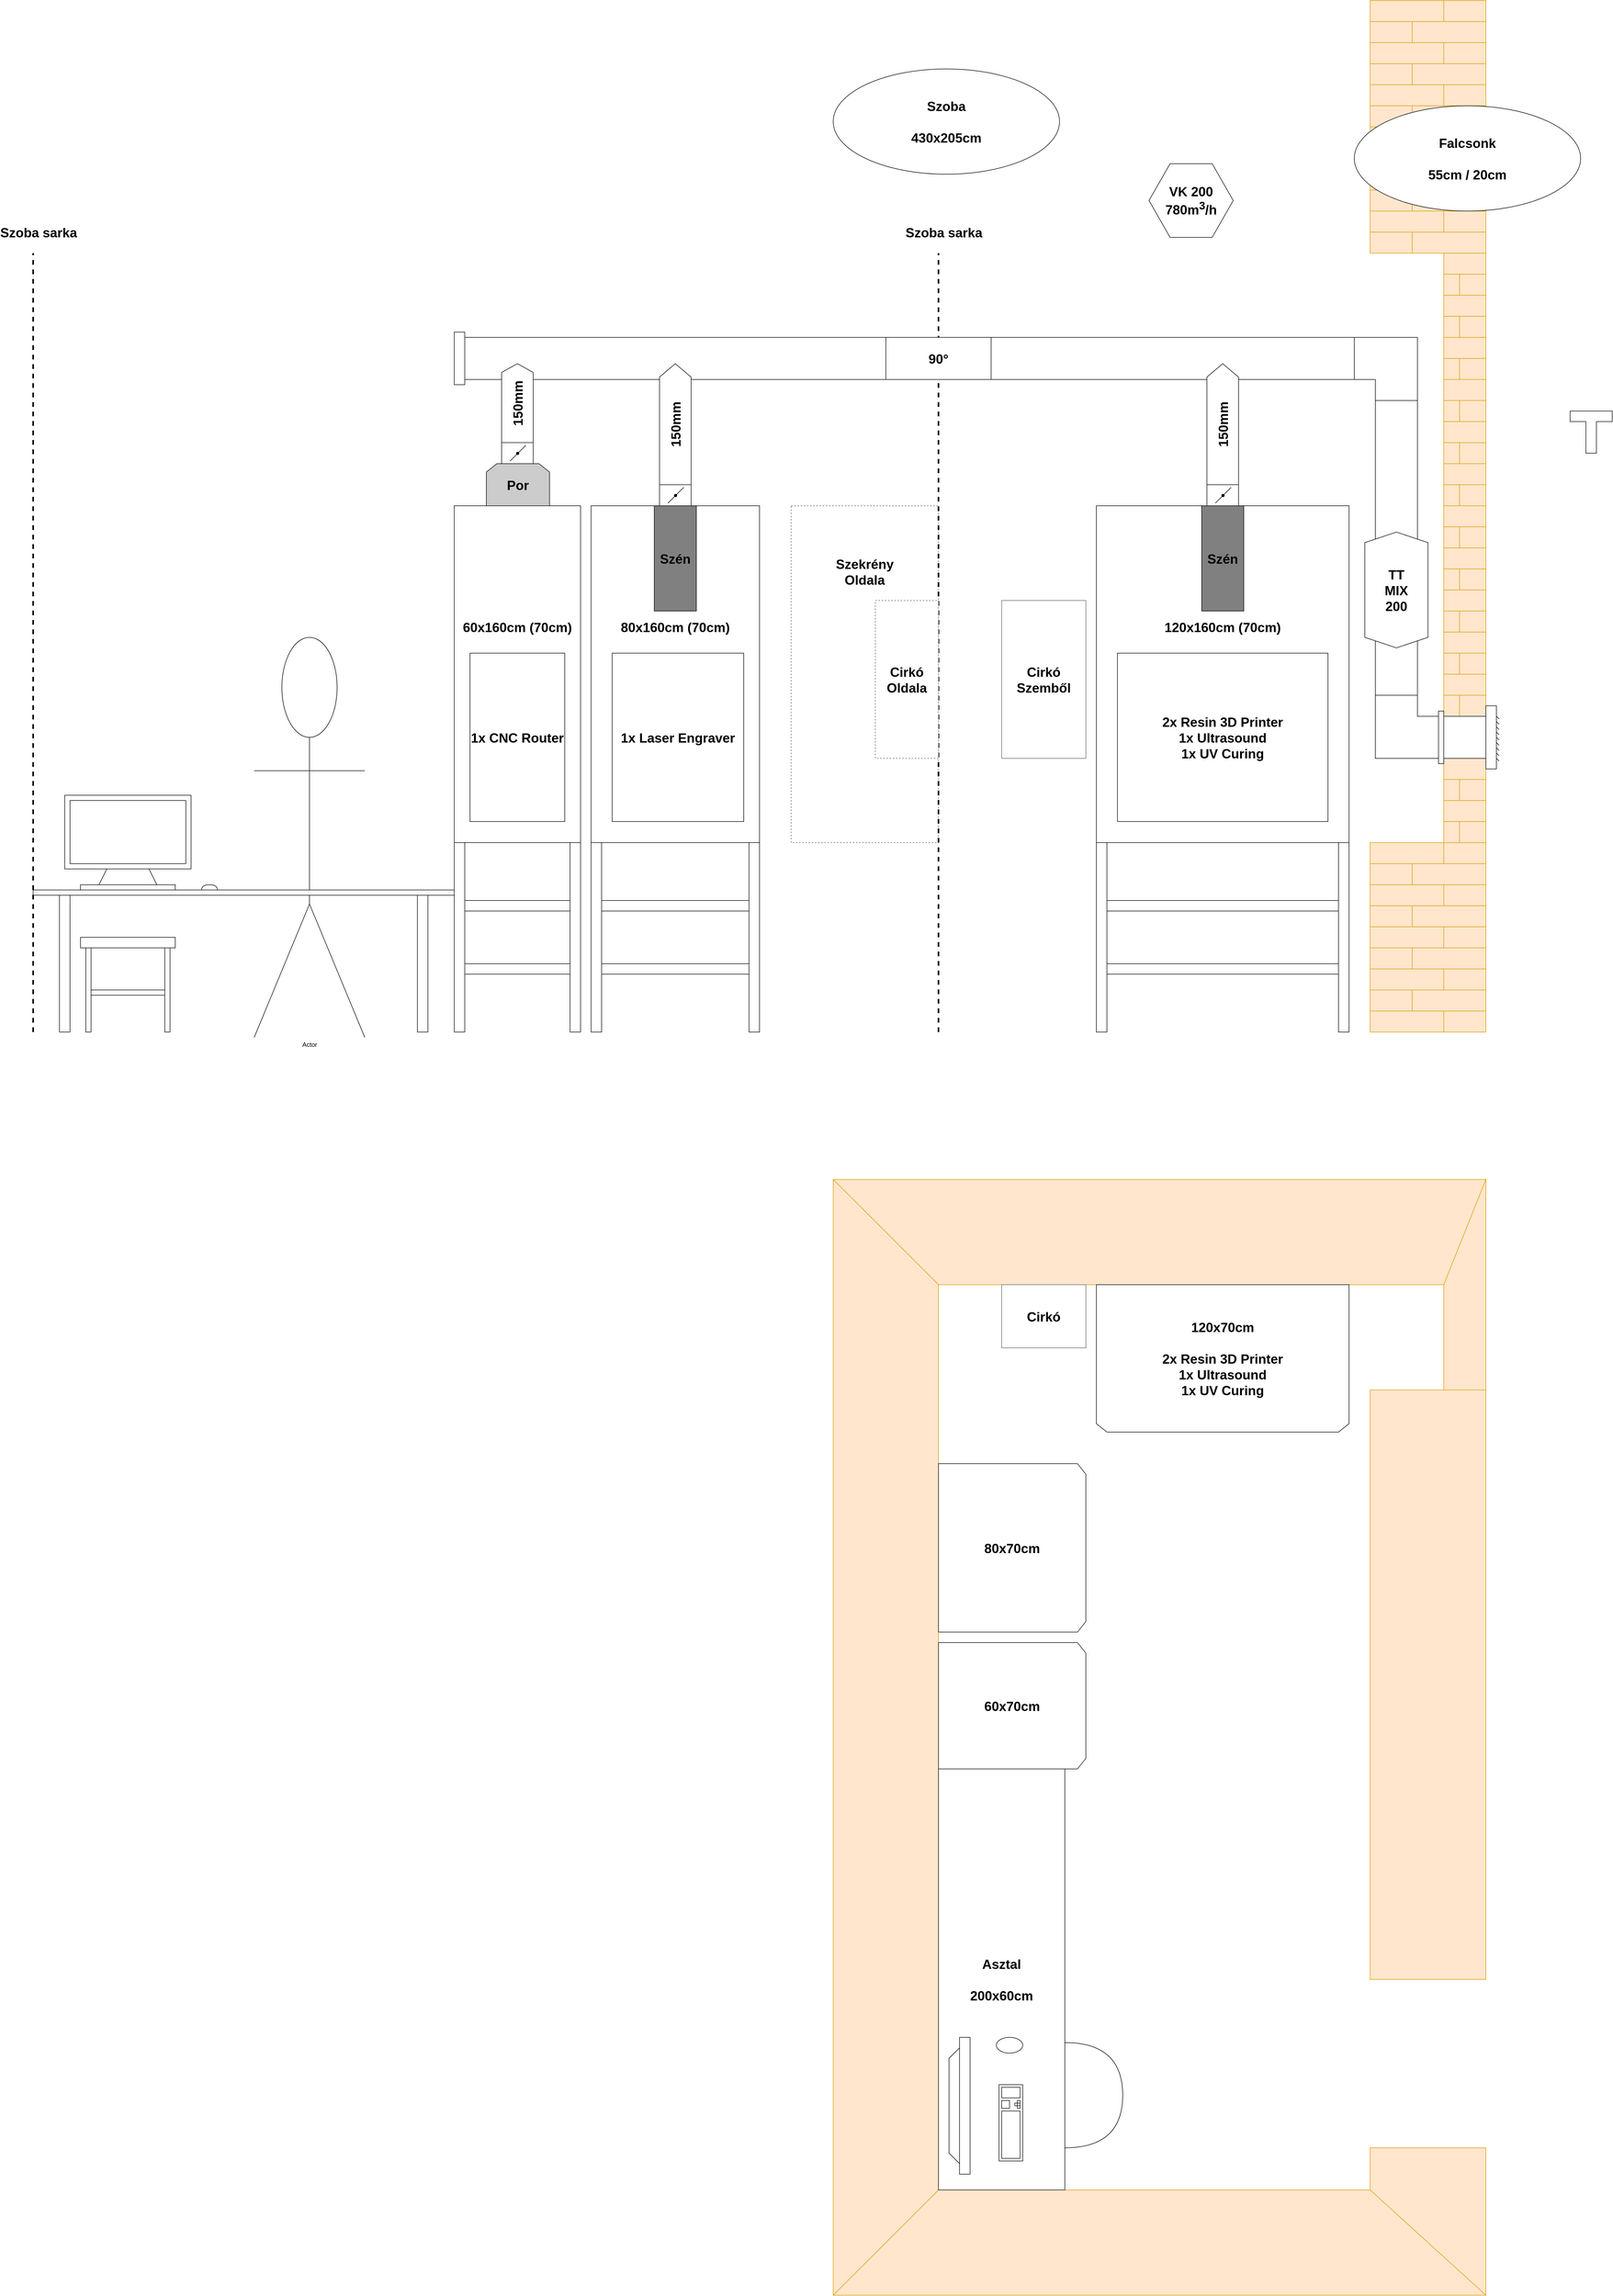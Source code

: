 <mxfile version="13.7.3" type="device"><diagram id="xUyaVc5vQX9Yc8wthbd4" name="Pipe"><mxGraphModel dx="3564" dy="2352" grid="1" gridSize="10" guides="0" tooltips="1" connect="1" arrows="1" fold="1" page="0" pageScale="1" pageWidth="850" pageHeight="1100" math="0" shadow="0"><root><mxCell id="0"/><mxCell id="1" parent="0"/><mxCell id="9B3IpNdVUlrj3olIYKWy-52" value="" style="rounded=0;whiteSpace=wrap;html=1;fontSize=25;" vertex="1" parent="1"><mxGeometry x="930" y="80" width="80" height="560" as="geometry"/></mxCell><mxCell id="QRuRY8C3TRg7CwiwOLr2-208" value="" style="rounded=0;whiteSpace=wrap;html=1;strokeColor=#d79b00;fillColor=#ffe6cc;fontSize=25;align=center;direction=south;" parent="1" vertex="1"><mxGeometry x="920" y="3400" width="220" height="280" as="geometry"/></mxCell><mxCell id="QRuRY8C3TRg7CwiwOLr2-218" value="" style="shape=manualInput;whiteSpace=wrap;html=1;strokeColor=#d79b00;fillColor=#ffe6cc;fontSize=25;align=center;direction=south;size=220;" parent="1" vertex="1"><mxGeometry x="-100" y="3480" width="1240" height="200" as="geometry"/></mxCell><mxCell id="QRuRY8C3TRg7CwiwOLr2-216" value="" style="shape=manualInput;whiteSpace=wrap;html=1;strokeColor=#d79b00;fillColor=#ffe6cc;fontSize=25;align=center;direction=west;size=200;" parent="1" vertex="1"><mxGeometry x="-100" y="1560" width="200" height="2120" as="geometry"/></mxCell><mxCell id="QRuRY8C3TRg7CwiwOLr2-215" value="" style="shape=manualInput;whiteSpace=wrap;html=1;strokeColor=#d79b00;fillColor=#ffe6cc;fontSize=25;align=center;direction=north;size=200;" parent="1" vertex="1"><mxGeometry x="-100" y="1560" width="1240" height="200" as="geometry"/></mxCell><mxCell id="QRuRY8C3TRg7CwiwOLr2-213" value="&#10;&#10;&lt;span style=&quot;color: rgb(0, 0, 0); font-family: helvetica; font-size: 25px; font-style: normal; font-weight: 700; letter-spacing: normal; text-align: center; text-indent: 0px; text-transform: none; word-spacing: 0px; background-color: rgb(255, 255, 255); display: inline; float: none;&quot;&gt;80x70cm&lt;/span&gt;&#10;&#10;" style="shape=loopLimit;whiteSpace=wrap;html=1;strokeColor=#000000;fillColor=#FFFFFF;fontSize=25;align=center;direction=south;" parent="1" vertex="1"><mxGeometry x="100" y="2100" width="280" height="320" as="geometry"/></mxCell><mxCell id="QRuRY8C3TRg7CwiwOLr2-214" value="&#10;&#10;&lt;b style=&quot;color: rgb(0, 0, 0); font-family: helvetica; font-size: 25px; font-style: normal; letter-spacing: normal; text-align: center; text-indent: 0px; text-transform: none; word-spacing: 0px; background-color: rgb(255, 255, 255);&quot;&gt;60x70cm&lt;/b&gt;&#10;&#10;" style="shape=loopLimit;whiteSpace=wrap;html=1;strokeColor=#000000;fillColor=#FFFFFF;fontSize=25;align=center;direction=south;" parent="1" vertex="1"><mxGeometry x="100" y="2440" width="280" height="240" as="geometry"/></mxCell><mxCell id="QRuRY8C3TRg7CwiwOLr2-212" value="&lt;span style=&quot;font-weight: 700&quot;&gt;120x70cm&lt;/span&gt;&lt;br style=&quot;font-weight: 700&quot;&gt;&lt;br style=&quot;font-weight: 700&quot;&gt;&lt;span style=&quot;font-weight: 700&quot;&gt;2x Resin 3D Printer&lt;/span&gt;&lt;br style=&quot;font-weight: 700&quot;&gt;&lt;span style=&quot;font-weight: 700&quot;&gt;1x Ultrasound&lt;/span&gt;&lt;br style=&quot;font-weight: 700&quot;&gt;&lt;span style=&quot;font-weight: 700&quot;&gt;1x UV Curing&lt;/span&gt;" style="shape=loopLimit;whiteSpace=wrap;html=1;strokeColor=#000000;fillColor=#FFFFFF;fontSize=25;align=center;direction=west;" parent="1" vertex="1"><mxGeometry x="400" y="1760" width="480" height="280" as="geometry"/></mxCell><mxCell id="QRuRY8C3TRg7CwiwOLr2-156" value="Szekrény&lt;br&gt;Oldala&lt;br&gt;&lt;br&gt;&lt;br&gt;&lt;br&gt;&lt;br&gt;&lt;br&gt;&lt;br&gt;&lt;br&gt;&lt;br&gt;&lt;br&gt;&lt;br&gt;&lt;br&gt;&lt;br&gt;&lt;br&gt;" style="rounded=0;whiteSpace=wrap;html=1;dashed=1;strokeColor=#666666;fillColor=#FFFFFF;fontSize=25;align=center;fontStyle=1" parent="1" vertex="1"><mxGeometry x="-180" y="280" width="280" height="640" as="geometry"/></mxCell><mxCell id="QRuRY8C3TRg7CwiwOLr2-1" value="" style="rounded=0;whiteSpace=wrap;html=1;fontSize=25;" parent="1" vertex="1"><mxGeometry x="200" y="-40" width="690" height="80" as="geometry"/></mxCell><mxCell id="QRuRY8C3TRg7CwiwOLr2-5" value="&lt;font style=&quot;font-size: 25px&quot;&gt;120x160cm (70cm)&lt;br&gt;&lt;br&gt;&lt;br&gt;&lt;br&gt;&lt;br&gt;&lt;br&gt;&lt;br&gt;&lt;/font&gt;" style="rounded=0;whiteSpace=wrap;html=1;fontStyle=1" parent="1" vertex="1"><mxGeometry x="400" y="280" width="480" height="640" as="geometry"/></mxCell><mxCell id="QRuRY8C3TRg7CwiwOLr2-8" value="" style="rounded=0;whiteSpace=wrap;html=1;" parent="1" vertex="1"><mxGeometry x="400" y="920" width="20" height="360" as="geometry"/></mxCell><mxCell id="QRuRY8C3TRg7CwiwOLr2-9" value="" style="rounded=0;whiteSpace=wrap;html=1;" parent="1" vertex="1"><mxGeometry x="860" y="920" width="20" height="360" as="geometry"/></mxCell><mxCell id="QRuRY8C3TRg7CwiwOLr2-10" value="" style="rounded=0;whiteSpace=wrap;html=1;" parent="1" vertex="1"><mxGeometry x="420" y="1030" width="440" height="20" as="geometry"/></mxCell><mxCell id="QRuRY8C3TRg7CwiwOLr2-11" value="" style="rounded=0;whiteSpace=wrap;html=1;" parent="1" vertex="1"><mxGeometry x="420" y="1150" width="440" height="20" as="geometry"/></mxCell><mxCell id="QRuRY8C3TRg7CwiwOLr2-14" value="" style="rounded=0;whiteSpace=wrap;html=1;fillColor=#ffe6cc;strokeColor=#d79b00;" parent="1" vertex="1"><mxGeometry x="920" y="-600" width="140" height="40" as="geometry"/></mxCell><mxCell id="QRuRY8C3TRg7CwiwOLr2-15" value="" style="rounded=0;whiteSpace=wrap;html=1;fillColor=#ffe6cc;strokeColor=#d79b00;" parent="1" vertex="1"><mxGeometry x="1060" y="-600" width="80" height="40" as="geometry"/></mxCell><mxCell id="QRuRY8C3TRg7CwiwOLr2-17" value="" style="rounded=0;whiteSpace=wrap;html=1;fillColor=#ffe6cc;strokeColor=#d79b00;" parent="1" vertex="1"><mxGeometry x="1000" y="-640" width="140" height="40" as="geometry"/></mxCell><mxCell id="QRuRY8C3TRg7CwiwOLr2-18" value="" style="rounded=0;whiteSpace=wrap;html=1;fillColor=#ffe6cc;strokeColor=#d79b00;" parent="1" vertex="1"><mxGeometry x="1060" y="-680" width="80" height="40" as="geometry"/></mxCell><mxCell id="QRuRY8C3TRg7CwiwOLr2-19" value="" style="rounded=0;whiteSpace=wrap;html=1;fillColor=#ffe6cc;strokeColor=#d79b00;" parent="1" vertex="1"><mxGeometry x="920" y="-640" width="80" height="40" as="geometry"/></mxCell><mxCell id="QRuRY8C3TRg7CwiwOLr2-20" value="" style="rounded=0;whiteSpace=wrap;html=1;fillColor=#ffe6cc;strokeColor=#d79b00;" parent="1" vertex="1"><mxGeometry x="920" y="-680" width="140" height="40" as="geometry"/></mxCell><mxCell id="QRuRY8C3TRg7CwiwOLr2-21" value="" style="rounded=0;whiteSpace=wrap;html=1;fillColor=#ffe6cc;strokeColor=#d79b00;" parent="1" vertex="1"><mxGeometry x="920" y="-520" width="140" height="40" as="geometry"/></mxCell><mxCell id="QRuRY8C3TRg7CwiwOLr2-22" value="" style="rounded=0;whiteSpace=wrap;html=1;fillColor=#ffe6cc;strokeColor=#d79b00;" parent="1" vertex="1"><mxGeometry x="1060" y="-520" width="80" height="40" as="geometry"/></mxCell><mxCell id="QRuRY8C3TRg7CwiwOLr2-23" value="" style="rounded=0;whiteSpace=wrap;html=1;fillColor=#ffe6cc;strokeColor=#d79b00;" parent="1" vertex="1"><mxGeometry x="1000" y="-560" width="140" height="40" as="geometry"/></mxCell><mxCell id="QRuRY8C3TRg7CwiwOLr2-24" value="" style="rounded=0;whiteSpace=wrap;html=1;fillColor=#ffe6cc;strokeColor=#d79b00;" parent="1" vertex="1"><mxGeometry x="920" y="-560" width="80" height="40" as="geometry"/></mxCell><mxCell id="QRuRY8C3TRg7CwiwOLr2-25" value="" style="rounded=0;whiteSpace=wrap;html=1;fillColor=#ffe6cc;strokeColor=#d79b00;" parent="1" vertex="1"><mxGeometry x="920" y="-440" width="140" height="40" as="geometry"/></mxCell><mxCell id="QRuRY8C3TRg7CwiwOLr2-26" value="" style="rounded=0;whiteSpace=wrap;html=1;fillColor=#ffe6cc;strokeColor=#d79b00;" parent="1" vertex="1"><mxGeometry x="1060" y="-440" width="80" height="40" as="geometry"/></mxCell><mxCell id="QRuRY8C3TRg7CwiwOLr2-27" value="" style="rounded=0;whiteSpace=wrap;html=1;fillColor=#ffe6cc;strokeColor=#d79b00;" parent="1" vertex="1"><mxGeometry x="1000" y="-480" width="140" height="40" as="geometry"/></mxCell><mxCell id="QRuRY8C3TRg7CwiwOLr2-28" value="" style="rounded=0;whiteSpace=wrap;html=1;fillColor=#ffe6cc;strokeColor=#d79b00;" parent="1" vertex="1"><mxGeometry x="920" y="-480" width="80" height="40" as="geometry"/></mxCell><mxCell id="QRuRY8C3TRg7CwiwOLr2-29" value="" style="rounded=0;whiteSpace=wrap;html=1;fillColor=#ffe6cc;strokeColor=#d79b00;" parent="1" vertex="1"><mxGeometry x="920" y="-360" width="140" height="40" as="geometry"/></mxCell><mxCell id="QRuRY8C3TRg7CwiwOLr2-30" value="" style="rounded=0;whiteSpace=wrap;html=1;fillColor=#ffe6cc;strokeColor=#d79b00;" parent="1" vertex="1"><mxGeometry x="1060" y="-360" width="80" height="40" as="geometry"/></mxCell><mxCell id="QRuRY8C3TRg7CwiwOLr2-31" value="" style="rounded=0;whiteSpace=wrap;html=1;fillColor=#ffe6cc;strokeColor=#d79b00;" parent="1" vertex="1"><mxGeometry x="1000" y="-400" width="140" height="40" as="geometry"/></mxCell><mxCell id="QRuRY8C3TRg7CwiwOLr2-32" value="" style="rounded=0;whiteSpace=wrap;html=1;fillColor=#ffe6cc;strokeColor=#d79b00;" parent="1" vertex="1"><mxGeometry x="920" y="-400" width="80" height="40" as="geometry"/></mxCell><mxCell id="QRuRY8C3TRg7CwiwOLr2-33" value="" style="rounded=0;whiteSpace=wrap;html=1;fillColor=#ffe6cc;strokeColor=#d79b00;" parent="1" vertex="1"><mxGeometry x="920" y="-280" width="140" height="40" as="geometry"/></mxCell><mxCell id="QRuRY8C3TRg7CwiwOLr2-34" value="" style="rounded=0;whiteSpace=wrap;html=1;fillColor=#ffe6cc;strokeColor=#d79b00;" parent="1" vertex="1"><mxGeometry x="1060" y="-280" width="80" height="40" as="geometry"/></mxCell><mxCell id="QRuRY8C3TRg7CwiwOLr2-35" value="" style="rounded=0;whiteSpace=wrap;html=1;fillColor=#ffe6cc;strokeColor=#d79b00;" parent="1" vertex="1"><mxGeometry x="1000" y="-320" width="140" height="40" as="geometry"/></mxCell><mxCell id="QRuRY8C3TRg7CwiwOLr2-36" value="" style="rounded=0;whiteSpace=wrap;html=1;fillColor=#ffe6cc;strokeColor=#d79b00;" parent="1" vertex="1"><mxGeometry x="920" y="-320" width="80" height="40" as="geometry"/></mxCell><mxCell id="QRuRY8C3TRg7CwiwOLr2-39" value="" style="rounded=0;whiteSpace=wrap;html=1;fillColor=#ffe6cc;strokeColor=#d79b00;" parent="1" vertex="1"><mxGeometry x="1000" y="-240" width="140" height="40" as="geometry"/></mxCell><mxCell id="QRuRY8C3TRg7CwiwOLr2-40" value="" style="rounded=0;whiteSpace=wrap;html=1;fillColor=#ffe6cc;strokeColor=#d79b00;" parent="1" vertex="1"><mxGeometry x="920" y="-240" width="80" height="40" as="geometry"/></mxCell><mxCell id="QRuRY8C3TRg7CwiwOLr2-49" value="" style="rounded=0;whiteSpace=wrap;html=1;fillColor=#ffe6cc;strokeColor=#d79b00;" parent="1" vertex="1"><mxGeometry x="920" y="920" width="140" height="40" as="geometry"/></mxCell><mxCell id="QRuRY8C3TRg7CwiwOLr2-50" value="" style="rounded=0;whiteSpace=wrap;html=1;fillColor=#ffe6cc;strokeColor=#d79b00;" parent="1" vertex="1"><mxGeometry x="1060" y="920" width="80" height="40" as="geometry"/></mxCell><mxCell id="QRuRY8C3TRg7CwiwOLr2-53" value="" style="rounded=0;whiteSpace=wrap;html=1;fillColor=#ffe6cc;strokeColor=#d79b00;" parent="1" vertex="1"><mxGeometry x="920" y="1000" width="140" height="40" as="geometry"/></mxCell><mxCell id="QRuRY8C3TRg7CwiwOLr2-54" value="" style="rounded=0;whiteSpace=wrap;html=1;fillColor=#ffe6cc;strokeColor=#d79b00;" parent="1" vertex="1"><mxGeometry x="1060" y="1000" width="80" height="40" as="geometry"/></mxCell><mxCell id="QRuRY8C3TRg7CwiwOLr2-55" value="" style="rounded=0;whiteSpace=wrap;html=1;fillColor=#ffe6cc;strokeColor=#d79b00;" parent="1" vertex="1"><mxGeometry x="1000" y="960" width="140" height="40" as="geometry"/></mxCell><mxCell id="QRuRY8C3TRg7CwiwOLr2-56" value="" style="rounded=0;whiteSpace=wrap;html=1;fillColor=#ffe6cc;strokeColor=#d79b00;" parent="1" vertex="1"><mxGeometry x="920" y="960" width="80" height="40" as="geometry"/></mxCell><mxCell id="QRuRY8C3TRg7CwiwOLr2-57" value="" style="rounded=0;whiteSpace=wrap;html=1;fillColor=#ffe6cc;strokeColor=#d79b00;" parent="1" vertex="1"><mxGeometry x="920" y="1080" width="140" height="40" as="geometry"/></mxCell><mxCell id="QRuRY8C3TRg7CwiwOLr2-58" value="" style="rounded=0;whiteSpace=wrap;html=1;fillColor=#ffe6cc;strokeColor=#d79b00;" parent="1" vertex="1"><mxGeometry x="1060" y="1080" width="80" height="40" as="geometry"/></mxCell><mxCell id="QRuRY8C3TRg7CwiwOLr2-59" value="" style="rounded=0;whiteSpace=wrap;html=1;fillColor=#ffe6cc;strokeColor=#d79b00;" parent="1" vertex="1"><mxGeometry x="1000" y="1040" width="140" height="40" as="geometry"/></mxCell><mxCell id="QRuRY8C3TRg7CwiwOLr2-60" value="" style="rounded=0;whiteSpace=wrap;html=1;fillColor=#ffe6cc;strokeColor=#d79b00;" parent="1" vertex="1"><mxGeometry x="920" y="1040" width="80" height="40" as="geometry"/></mxCell><mxCell id="QRuRY8C3TRg7CwiwOLr2-61" value="" style="rounded=0;whiteSpace=wrap;html=1;fillColor=#ffe6cc;strokeColor=#d79b00;" parent="1" vertex="1"><mxGeometry x="920" y="1160" width="140" height="40" as="geometry"/></mxCell><mxCell id="QRuRY8C3TRg7CwiwOLr2-62" value="" style="rounded=0;whiteSpace=wrap;html=1;fillColor=#ffe6cc;strokeColor=#d79b00;" parent="1" vertex="1"><mxGeometry x="1060" y="1160" width="80" height="40" as="geometry"/></mxCell><mxCell id="QRuRY8C3TRg7CwiwOLr2-63" value="" style="rounded=0;whiteSpace=wrap;html=1;fillColor=#ffe6cc;strokeColor=#d79b00;" parent="1" vertex="1"><mxGeometry x="1000" y="1120" width="140" height="40" as="geometry"/></mxCell><mxCell id="QRuRY8C3TRg7CwiwOLr2-64" value="" style="rounded=0;whiteSpace=wrap;html=1;fillColor=#ffe6cc;strokeColor=#d79b00;" parent="1" vertex="1"><mxGeometry x="920" y="1120" width="80" height="40" as="geometry"/></mxCell><mxCell id="QRuRY8C3TRg7CwiwOLr2-65" value="" style="rounded=0;whiteSpace=wrap;html=1;fillColor=#ffe6cc;strokeColor=#d79b00;" parent="1" vertex="1"><mxGeometry x="920" y="1240" width="140" height="40" as="geometry"/></mxCell><mxCell id="QRuRY8C3TRg7CwiwOLr2-66" value="" style="rounded=0;whiteSpace=wrap;html=1;fillColor=#ffe6cc;strokeColor=#d79b00;" parent="1" vertex="1"><mxGeometry x="1060" y="1240" width="80" height="40" as="geometry"/></mxCell><mxCell id="QRuRY8C3TRg7CwiwOLr2-67" value="" style="rounded=0;whiteSpace=wrap;html=1;fillColor=#ffe6cc;strokeColor=#d79b00;" parent="1" vertex="1"><mxGeometry x="1000" y="1200" width="140" height="40" as="geometry"/></mxCell><mxCell id="QRuRY8C3TRg7CwiwOLr2-68" value="" style="rounded=0;whiteSpace=wrap;html=1;fillColor=#ffe6cc;strokeColor=#d79b00;" parent="1" vertex="1"><mxGeometry x="920" y="1200" width="80" height="40" as="geometry"/></mxCell><mxCell id="QRuRY8C3TRg7CwiwOLr2-76" value="2x Resin 3D Printer&lt;br&gt;1x Ultrasound&lt;br&gt;1x UV Curing" style="rounded=0;whiteSpace=wrap;html=1;fontSize=25;fontStyle=1" parent="1" vertex="1"><mxGeometry x="440" y="560" width="400" height="320" as="geometry"/></mxCell><mxCell id="QRuRY8C3TRg7CwiwOLr2-104" value="Falcsonk&lt;br&gt;&lt;br&gt;55cm / 20cm" style="ellipse;whiteSpace=wrap;html=1;fontSize=25;fontStyle=1" parent="1" vertex="1"><mxGeometry x="890" y="-480" width="430" height="200" as="geometry"/></mxCell><mxCell id="QRuRY8C3TRg7CwiwOLr2-130" value="" style="rounded=0;whiteSpace=wrap;html=1;fillColor=#ffe6cc;strokeColor=#d79b00;" parent="1" vertex="1"><mxGeometry x="1090" y="-80" width="50" height="40" as="geometry"/></mxCell><mxCell id="QRuRY8C3TRg7CwiwOLr2-131" value="" style="rounded=0;whiteSpace=wrap;html=1;fillColor=#ffe6cc;strokeColor=#d79b00;" parent="1" vertex="1"><mxGeometry x="1060" y="-120" width="80" height="40" as="geometry"/></mxCell><mxCell id="QRuRY8C3TRg7CwiwOLr2-132" value="" style="rounded=0;whiteSpace=wrap;html=1;fillColor=#ffe6cc;strokeColor=#d79b00;" parent="1" vertex="1"><mxGeometry x="1060" y="-160" width="30" height="40" as="geometry"/></mxCell><mxCell id="QRuRY8C3TRg7CwiwOLr2-133" value="" style="rounded=0;whiteSpace=wrap;html=1;fillColor=#ffe6cc;strokeColor=#d79b00;" parent="1" vertex="1"><mxGeometry x="1060" y="-200" width="80" height="40" as="geometry"/></mxCell><mxCell id="QRuRY8C3TRg7CwiwOLr2-134" value="" style="rounded=0;whiteSpace=wrap;html=1;fillColor=#ffe6cc;strokeColor=#d79b00;" parent="1" vertex="1"><mxGeometry x="1060" y="-80" width="30" height="40" as="geometry"/></mxCell><mxCell id="QRuRY8C3TRg7CwiwOLr2-135" value="" style="rounded=0;whiteSpace=wrap;html=1;fillColor=#ffe6cc;strokeColor=#d79b00;" parent="1" vertex="1"><mxGeometry x="1090" y="-160" width="50" height="40" as="geometry"/></mxCell><mxCell id="QRuRY8C3TRg7CwiwOLr2-136" value="&lt;font style=&quot;font-size: 25px&quot;&gt;80x160cm (70cm)&lt;br&gt;&lt;br&gt;&lt;br&gt;&lt;br&gt;&lt;br&gt;&lt;br&gt;&lt;br&gt;&lt;/font&gt;" style="rounded=0;whiteSpace=wrap;html=1;fontStyle=1" parent="1" vertex="1"><mxGeometry x="-560" y="280" width="320" height="640" as="geometry"/></mxCell><mxCell id="QRuRY8C3TRg7CwiwOLr2-137" value="" style="rounded=0;whiteSpace=wrap;html=1;" parent="1" vertex="1"><mxGeometry x="-560" y="920" width="20" height="360" as="geometry"/></mxCell><mxCell id="QRuRY8C3TRg7CwiwOLr2-138" value="" style="rounded=0;whiteSpace=wrap;html=1;" parent="1" vertex="1"><mxGeometry x="-260" y="920" width="20" height="360" as="geometry"/></mxCell><mxCell id="QRuRY8C3TRg7CwiwOLr2-139" value="" style="rounded=0;whiteSpace=wrap;html=1;" parent="1" vertex="1"><mxGeometry x="-540" y="1030" width="280" height="20" as="geometry"/></mxCell><mxCell id="QRuRY8C3TRg7CwiwOLr2-140" value="" style="rounded=0;whiteSpace=wrap;html=1;" parent="1" vertex="1"><mxGeometry x="-540" y="1150" width="280" height="20" as="geometry"/></mxCell><mxCell id="QRuRY8C3TRg7CwiwOLr2-141" value="1x Laser Engraver" style="rounded=0;whiteSpace=wrap;html=1;fontSize=25;fontStyle=1" parent="1" vertex="1"><mxGeometry x="-520" y="560" width="250" height="320" as="geometry"/></mxCell><mxCell id="QRuRY8C3TRg7CwiwOLr2-103" value="VK 200&lt;br&gt;780m&lt;sup&gt;3&lt;/sup&gt;/h" style="shape=hexagon;perimeter=hexagonPerimeter2;whiteSpace=wrap;html=1;fixedSize=1;fontSize=25;size=40;fontStyle=1" parent="1" vertex="1"><mxGeometry x="500" y="-370" width="160" height="140" as="geometry"/></mxCell><mxCell id="QRuRY8C3TRg7CwiwOLr2-145" value="Szoba sarka" style="endArrow=none;dashed=1;html=1;fontSize=25;strokeWidth=3;fontStyle=1" parent="1" edge="1"><mxGeometry x="1" y="-41" width="50" height="50" relative="1" as="geometry"><mxPoint x="100" y="1280" as="sourcePoint"/><mxPoint x="100" y="-200" as="targetPoint"/><mxPoint x="-31" y="-40" as="offset"/></mxGeometry></mxCell><mxCell id="QRuRY8C3TRg7CwiwOLr2-142" value="90°" style="rounded=0;whiteSpace=wrap;html=1;fontSize=25;fontStyle=1" parent="1" vertex="1"><mxGeometry y="-40" width="200" height="80" as="geometry"/></mxCell><mxCell id="QRuRY8C3TRg7CwiwOLr2-147" value="" style="rounded=0;whiteSpace=wrap;html=1;fontSize=25;" parent="1" vertex="1"><mxGeometry x="-800" y="-40" width="800" height="80" as="geometry"/></mxCell><mxCell id="QRuRY8C3TRg7CwiwOLr2-153" value="Cirkó&lt;br&gt;Szemből" style="rounded=0;whiteSpace=wrap;html=1;strokeColor=#666666;fillColor=#FFFFFF;fontSize=25;fontStyle=1" parent="1" vertex="1"><mxGeometry x="220" y="460" width="160" height="300" as="geometry"/></mxCell><mxCell id="QRuRY8C3TRg7CwiwOLr2-154" value="Cirkó&lt;br&gt;Oldala" style="rounded=0;whiteSpace=wrap;html=1;strokeColor=#666666;fillColor=#FFFFFF;fontSize=25;dashed=1;fontStyle=1" parent="1" vertex="1"><mxGeometry x="-20" y="460" width="120" height="300" as="geometry"/></mxCell><mxCell id="QRuRY8C3TRg7CwiwOLr2-12" value="Actor" style="shape=umlActor;verticalLabelPosition=bottom;verticalAlign=top;html=1;outlineConnect=0;" parent="1" vertex="1"><mxGeometry x="-1200" y="530" width="210" height="760" as="geometry"/></mxCell><mxCell id="QRuRY8C3TRg7CwiwOLr2-159" value="Szoba&lt;br&gt;&lt;br&gt;430x205cm" style="ellipse;whiteSpace=wrap;html=1;fontSize=25;fontStyle=1" parent="1" vertex="1"><mxGeometry x="-100" y="-550" width="430" height="200" as="geometry"/></mxCell><mxCell id="QRuRY8C3TRg7CwiwOLr2-166" value="Szoba sarka" style="endArrow=none;dashed=1;html=1;fontSize=25;strokeWidth=3;fontStyle=1" parent="1" edge="1"><mxGeometry x="1" y="-41" width="50" height="50" relative="1" as="geometry"><mxPoint x="-1620" y="1280" as="sourcePoint"/><mxPoint x="-1620" y="-200" as="targetPoint"/><mxPoint x="-31" y="-40" as="offset"/></mxGeometry></mxCell><mxCell id="QRuRY8C3TRg7CwiwOLr2-167" value="&lt;font style=&quot;font-size: 25px&quot;&gt;60x160cm (70cm)&lt;br&gt;&lt;br&gt;&lt;br&gt;&lt;br&gt;&lt;br&gt;&lt;br&gt;&lt;br&gt;&lt;/font&gt;" style="rounded=0;whiteSpace=wrap;html=1;fontStyle=1" parent="1" vertex="1"><mxGeometry x="-820" y="280" width="240" height="640" as="geometry"/></mxCell><mxCell id="QRuRY8C3TRg7CwiwOLr2-168" value="" style="rounded=0;whiteSpace=wrap;html=1;" parent="1" vertex="1"><mxGeometry x="-820" y="920" width="20" height="360" as="geometry"/></mxCell><mxCell id="QRuRY8C3TRg7CwiwOLr2-169" value="" style="rounded=0;whiteSpace=wrap;html=1;" parent="1" vertex="1"><mxGeometry x="-600" y="920" width="20" height="360" as="geometry"/></mxCell><mxCell id="QRuRY8C3TRg7CwiwOLr2-170" value="" style="rounded=0;whiteSpace=wrap;html=1;" parent="1" vertex="1"><mxGeometry x="-800" y="1030" width="200" height="20" as="geometry"/></mxCell><mxCell id="QRuRY8C3TRg7CwiwOLr2-171" value="" style="rounded=0;whiteSpace=wrap;html=1;" parent="1" vertex="1"><mxGeometry x="-800" y="1150" width="200" height="20" as="geometry"/></mxCell><mxCell id="QRuRY8C3TRg7CwiwOLr2-172" value="1x CNC Router" style="rounded=0;whiteSpace=wrap;html=1;fontSize=25;fontStyle=1" parent="1" vertex="1"><mxGeometry x="-790" y="560" width="180" height="320" as="geometry"/></mxCell><mxCell id="QRuRY8C3TRg7CwiwOLr2-173" value="Por" style="shape=loopLimit;whiteSpace=wrap;html=1;fontSize=25;fontStyle=1;fillColor=#CCCCCC;" parent="1" vertex="1"><mxGeometry x="-759" y="200" width="120" height="80" as="geometry"/></mxCell><mxCell id="QRuRY8C3TRg7CwiwOLr2-175" value="150mm" style="shape=offPageConnector;whiteSpace=wrap;html=1;direction=west;size=0.111;horizontal=0;fontSize=25;fontStyle=1" parent="1" vertex="1"><mxGeometry x="-730" y="10" width="60" height="150" as="geometry"/></mxCell><mxCell id="QRuRY8C3TRg7CwiwOLr2-176" value="" style="rounded=0;whiteSpace=wrap;html=1;fontSize=25;" parent="1" vertex="1"><mxGeometry x="-730" y="160" width="60" height="40" as="geometry"/></mxCell><mxCell id="QRuRY8C3TRg7CwiwOLr2-177" value="" style="endArrow=none;html=1;fontSize=25;" parent="1" edge="1"><mxGeometry width="50" height="50" relative="1" as="geometry"><mxPoint x="-714" y="195" as="sourcePoint"/><mxPoint x="-684" y="165" as="targetPoint"/></mxGeometry></mxCell><mxCell id="QRuRY8C3TRg7CwiwOLr2-178" value="" style="ellipse;whiteSpace=wrap;html=1;aspect=fixed;fontSize=25;fillColor=#000000;" parent="1" vertex="1"><mxGeometry x="-702" y="178" width="5" height="5" as="geometry"/></mxCell><mxCell id="QRuRY8C3TRg7CwiwOLr2-179" value="" style="rounded=0;whiteSpace=wrap;html=1;fontSize=25;fontStyle=1" parent="1" vertex="1"><mxGeometry x="-820" y="-50" width="20" height="100" as="geometry"/></mxCell><mxCell id="QRuRY8C3TRg7CwiwOLr2-180" value="" style="rounded=0;whiteSpace=wrap;html=1;fontSize=25;align=center;fillColor=#FFFFFF;" parent="1" vertex="1"><mxGeometry x="-1620" y="1010" width="800" height="10" as="geometry"/></mxCell><mxCell id="QRuRY8C3TRg7CwiwOLr2-182" value="" style="rounded=0;whiteSpace=wrap;html=1;strokeColor=#000000;fillColor=#FFFFFF;fontSize=25;align=center;" parent="1" vertex="1"><mxGeometry x="-1560" y="830" width="240" height="140" as="geometry"/></mxCell><mxCell id="QRuRY8C3TRg7CwiwOLr2-183" value="" style="shape=trapezoid;perimeter=trapezoidPerimeter;whiteSpace=wrap;html=1;fixedSize=1;strokeColor=#000000;fillColor=#FFFFFF;fontSize=25;align=center;" parent="1" vertex="1"><mxGeometry x="-1500" y="970" width="120" height="40" as="geometry"/></mxCell><mxCell id="QRuRY8C3TRg7CwiwOLr2-184" value="" style="shape=or;whiteSpace=wrap;html=1;strokeColor=#000000;fillColor=#FFFFFF;fontSize=25;align=center;direction=north;" parent="1" vertex="1"><mxGeometry x="-1300" y="1000" width="30" height="10" as="geometry"/></mxCell><mxCell id="QRuRY8C3TRg7CwiwOLr2-186" value="" style="rounded=0;whiteSpace=wrap;html=1;strokeColor=#000000;fillColor=#FFFFFF;fontSize=25;align=center;" parent="1" vertex="1"><mxGeometry x="-1530" y="1000" width="180" height="10" as="geometry"/></mxCell><mxCell id="QRuRY8C3TRg7CwiwOLr2-187" value="" style="rounded=0;whiteSpace=wrap;html=1;strokeColor=#000000;fillColor=#FFFFFF;fontSize=25;align=center;" parent="1" vertex="1"><mxGeometry x="-1530" y="1100" width="180" height="20" as="geometry"/></mxCell><mxCell id="QRuRY8C3TRg7CwiwOLr2-192" value="" style="rounded=0;whiteSpace=wrap;html=1;strokeColor=#000000;fillColor=#FFFFFF;fontSize=25;align=center;" parent="1" vertex="1"><mxGeometry x="-1520" y="1120" width="10" height="160" as="geometry"/></mxCell><mxCell id="QRuRY8C3TRg7CwiwOLr2-193" value="" style="rounded=0;whiteSpace=wrap;html=1;strokeColor=#000000;fillColor=#FFFFFF;fontSize=25;align=center;" parent="1" vertex="1"><mxGeometry x="-1370" y="1120" width="10" height="160" as="geometry"/></mxCell><mxCell id="QRuRY8C3TRg7CwiwOLr2-194" value="" style="rounded=0;whiteSpace=wrap;html=1;strokeColor=#000000;fillColor=#FFFFFF;fontSize=25;align=center;" parent="1" vertex="1"><mxGeometry x="-1510" y="1200" width="140" height="10" as="geometry"/></mxCell><mxCell id="QRuRY8C3TRg7CwiwOLr2-197" value="" style="rounded=0;whiteSpace=wrap;html=1;strokeColor=#000000;fillColor=#FFFFFF;fontSize=25;align=center;" parent="1" vertex="1"><mxGeometry x="-890" y="1020" width="20" height="260" as="geometry"/></mxCell><mxCell id="QRuRY8C3TRg7CwiwOLr2-198" value="" style="rounded=0;whiteSpace=wrap;html=1;strokeColor=#000000;fillColor=#FFFFFF;fontSize=25;align=center;" parent="1" vertex="1"><mxGeometry x="-1570" y="1020" width="20" height="260" as="geometry"/></mxCell><mxCell id="QRuRY8C3TRg7CwiwOLr2-199" value="" style="rounded=0;whiteSpace=wrap;html=1;strokeColor=#000000;fillColor=#FFFFFF;fontSize=25;align=center;" parent="1" vertex="1"><mxGeometry x="-1550" y="840" width="220" height="120" as="geometry"/></mxCell><mxCell id="QRuRY8C3TRg7CwiwOLr2-202" value="" style="rounded=0;whiteSpace=wrap;html=1;strokeColor=#d79b00;fillColor=#ffe6cc;fontSize=25;align=center;direction=south;" parent="1" vertex="1"><mxGeometry x="920" y="1960" width="220" height="1120" as="geometry"/></mxCell><mxCell id="QRuRY8C3TRg7CwiwOLr2-207" value="Cirkó&lt;br&gt;" style="rounded=0;whiteSpace=wrap;html=1;strokeColor=#666666;fillColor=#FFFFFF;fontSize=25;fontStyle=1" parent="1" vertex="1"><mxGeometry x="220" y="1760" width="160" height="120" as="geometry"/></mxCell><mxCell id="QRuRY8C3TRg7CwiwOLr2-209" value="Asztal&lt;br&gt;&lt;br&gt;200x60cm" style="rounded=0;whiteSpace=wrap;html=1;strokeColor=#000000;fillColor=#FFFFFF;fontSize=25;align=center;fontStyle=1" parent="1" vertex="1"><mxGeometry x="100" y="2680" width="240" height="800" as="geometry"/></mxCell><mxCell id="QRuRY8C3TRg7CwiwOLr2-217" value="" style="shape=manualInput;whiteSpace=wrap;html=1;strokeColor=#d79b00;fillColor=#ffe6cc;fontSize=25;align=center;direction=east;size=200;" parent="1" vertex="1"><mxGeometry x="1060" y="1560" width="80" height="400" as="geometry"/></mxCell><mxCell id="QRuRY8C3TRg7CwiwOLr2-220" value="" style="shape=or;whiteSpace=wrap;html=1;strokeColor=#000000;fillColor=#FFFFFF;fontSize=25;align=center;" parent="1" vertex="1"><mxGeometry x="340" y="3200" width="110" height="200" as="geometry"/></mxCell><mxCell id="QRuRY8C3TRg7CwiwOLr2-221" value="" style="rounded=0;whiteSpace=wrap;html=1;strokeColor=#000000;fillColor=#FFFFFF;fontSize=25;align=center;" parent="1" vertex="1"><mxGeometry x="140" y="3190" width="20" height="260" as="geometry"/></mxCell><mxCell id="QRuRY8C3TRg7CwiwOLr2-223" value="" style="ellipse;whiteSpace=wrap;html=1;strokeColor=#000000;fillColor=#FFFFFF;fontSize=25;align=center;" parent="1" vertex="1"><mxGeometry x="210" y="3190" width="50" height="30" as="geometry"/></mxCell><mxCell id="QRuRY8C3TRg7CwiwOLr2-224" value="" style="rounded=0;whiteSpace=wrap;html=1;strokeColor=#000000;fillColor=#FFFFFF;fontSize=25;align=center;" parent="1" vertex="1"><mxGeometry x="215" y="3280" width="45" height="145" as="geometry"/></mxCell><mxCell id="QRuRY8C3TRg7CwiwOLr2-225" value="" style="shape=trapezoid;perimeter=trapezoidPerimeter;whiteSpace=wrap;html=1;fixedSize=1;strokeColor=#000000;fillColor=#FFFFFF;fontSize=25;align=center;direction=north;" parent="1" vertex="1"><mxGeometry x="120" y="3210" width="20" height="220" as="geometry"/></mxCell><mxCell id="QRuRY8C3TRg7CwiwOLr2-226" value="" style="rounded=0;whiteSpace=wrap;html=1;strokeColor=#000000;fillColor=#FFFFFF;fontSize=25;align=center;" parent="1" vertex="1"><mxGeometry x="220" y="3285" width="35" height="20" as="geometry"/></mxCell><mxCell id="QRuRY8C3TRg7CwiwOLr2-227" value="" style="rounded=0;whiteSpace=wrap;html=1;strokeColor=#000000;fillColor=#FFFFFF;fontSize=25;align=center;" parent="1" vertex="1"><mxGeometry x="220" y="3310" width="15" height="15" as="geometry"/></mxCell><mxCell id="QRuRY8C3TRg7CwiwOLr2-228" value="" style="rounded=0;whiteSpace=wrap;html=1;strokeColor=#000000;fillColor=#FFFFFF;fontSize=25;align=center;" parent="1" vertex="1"><mxGeometry x="220" y="3330" width="35" height="90" as="geometry"/></mxCell><mxCell id="QRuRY8C3TRg7CwiwOLr2-229" value="" style="rounded=0;whiteSpace=wrap;html=1;strokeColor=#000000;fillColor=#FFFFFF;fontSize=25;align=center;" parent="1" vertex="1"><mxGeometry x="250" y="3310" width="5" height="5" as="geometry"/></mxCell><mxCell id="QRuRY8C3TRg7CwiwOLr2-230" value="" style="rounded=0;whiteSpace=wrap;html=1;strokeColor=#000000;fillColor=#FFFFFF;fontSize=25;align=center;" parent="1" vertex="1"><mxGeometry x="250" y="3315" width="5" height="5" as="geometry"/></mxCell><mxCell id="QRuRY8C3TRg7CwiwOLr2-231" value="" style="rounded=0;whiteSpace=wrap;html=1;strokeColor=#000000;fillColor=#FFFFFF;fontSize=25;align=center;" parent="1" vertex="1"><mxGeometry x="250" y="3320" width="5" height="5" as="geometry"/></mxCell><mxCell id="QRuRY8C3TRg7CwiwOLr2-232" value="" style="rounded=0;whiteSpace=wrap;html=1;strokeColor=#000000;fillColor=#FFFFFF;fontSize=25;align=center;" parent="1" vertex="1"><mxGeometry x="245" y="3315" width="5" height="5" as="geometry"/></mxCell><mxCell id="fvvOQpoHDUoZwA2jL2cu-6" value="Szén" style="shape=loopLimit;whiteSpace=wrap;html=1;fontSize=25;fillColor=#808080;fontStyle=1;size=0;" parent="1" vertex="1"><mxGeometry x="600" y="280" width="80" height="200" as="geometry"/></mxCell><mxCell id="fvvOQpoHDUoZwA2jL2cu-7" value="150mm" style="shape=offPageConnector;whiteSpace=wrap;html=1;direction=west;size=0.111;horizontal=0;fontSize=25;fontStyle=1" parent="1" vertex="1"><mxGeometry x="610" y="10" width="60" height="230" as="geometry"/></mxCell><mxCell id="fvvOQpoHDUoZwA2jL2cu-8" value="" style="rounded=0;whiteSpace=wrap;html=1;fontSize=25;" parent="1" vertex="1"><mxGeometry x="610" y="240" width="60" height="40" as="geometry"/></mxCell><mxCell id="fvvOQpoHDUoZwA2jL2cu-9" value="" style="endArrow=none;html=1;fontSize=25;" parent="1" edge="1"><mxGeometry width="50" height="50" relative="1" as="geometry"><mxPoint x="626" y="275" as="sourcePoint"/><mxPoint x="656" y="245" as="targetPoint"/></mxGeometry></mxCell><mxCell id="fvvOQpoHDUoZwA2jL2cu-10" value="" style="ellipse;whiteSpace=wrap;html=1;aspect=fixed;fontSize=25;fillColor=#000000;" parent="1" vertex="1"><mxGeometry x="638" y="258" width="5" height="5" as="geometry"/></mxCell><mxCell id="fvvOQpoHDUoZwA2jL2cu-11" value="Szén" style="shape=loopLimit;whiteSpace=wrap;html=1;fontSize=25;fillColor=#808080;fontStyle=1;size=0;" parent="1" vertex="1"><mxGeometry x="-440" y="280" width="80" height="200" as="geometry"/></mxCell><mxCell id="fvvOQpoHDUoZwA2jL2cu-12" value="150mm" style="shape=offPageConnector;whiteSpace=wrap;html=1;direction=west;size=0.111;horizontal=0;fontSize=25;fontStyle=1" parent="1" vertex="1"><mxGeometry x="-430" y="10" width="60" height="230" as="geometry"/></mxCell><mxCell id="fvvOQpoHDUoZwA2jL2cu-13" value="" style="rounded=0;whiteSpace=wrap;html=1;fontSize=25;" parent="1" vertex="1"><mxGeometry x="-430" y="240" width="60" height="40" as="geometry"/></mxCell><mxCell id="fvvOQpoHDUoZwA2jL2cu-14" value="" style="endArrow=none;html=1;fontSize=25;" parent="1" edge="1"><mxGeometry width="50" height="50" relative="1" as="geometry"><mxPoint x="-414" y="275" as="sourcePoint"/><mxPoint x="-384" y="245" as="targetPoint"/></mxGeometry></mxCell><mxCell id="fvvOQpoHDUoZwA2jL2cu-15" value="" style="ellipse;whiteSpace=wrap;html=1;aspect=fixed;fontSize=25;fillColor=#000000;" parent="1" vertex="1"><mxGeometry x="-402" y="258" width="5" height="5" as="geometry"/></mxCell><mxCell id="9B3IpNdVUlrj3olIYKWy-2" value="" style="shape=corner;whiteSpace=wrap;html=1;dx=80;dy=80;direction=south;" vertex="1" parent="1"><mxGeometry x="890" y="-40" width="120" height="120" as="geometry"/></mxCell><mxCell id="9B3IpNdVUlrj3olIYKWy-3" value="" style="shape=tee;whiteSpace=wrap;html=1;" vertex="1" parent="1"><mxGeometry x="1300" y="100" width="80" height="80" as="geometry"/></mxCell><mxCell id="9B3IpNdVUlrj3olIYKWy-5" value="" style="shape=corner;whiteSpace=wrap;html=1;dx=80;dy=80;direction=north;" vertex="1" parent="1"><mxGeometry x="930" y="640" width="120" height="120" as="geometry"/></mxCell><mxCell id="9B3IpNdVUlrj3olIYKWy-6" value="" style="rounded=0;whiteSpace=wrap;html=1;fillColor=#ffe6cc;strokeColor=#d79b00;" vertex="1" parent="1"><mxGeometry x="1090" y="880" width="50" height="40" as="geometry"/></mxCell><mxCell id="9B3IpNdVUlrj3olIYKWy-7" value="" style="rounded=0;whiteSpace=wrap;html=1;fillColor=#ffe6cc;strokeColor=#d79b00;" vertex="1" parent="1"><mxGeometry x="1060" y="840" width="80" height="40" as="geometry"/></mxCell><mxCell id="9B3IpNdVUlrj3olIYKWy-8" value="" style="rounded=0;whiteSpace=wrap;html=1;fillColor=#ffe6cc;strokeColor=#d79b00;" vertex="1" parent="1"><mxGeometry x="1060" y="800" width="30" height="40" as="geometry"/></mxCell><mxCell id="9B3IpNdVUlrj3olIYKWy-9" value="" style="rounded=0;whiteSpace=wrap;html=1;fillColor=#ffe6cc;strokeColor=#d79b00;" vertex="1" parent="1"><mxGeometry x="1060" y="760" width="80" height="40" as="geometry"/></mxCell><mxCell id="9B3IpNdVUlrj3olIYKWy-10" value="" style="endArrow=none;html=1;fontSize=25;" edge="1" parent="1"><mxGeometry width="50" height="50" relative="1" as="geometry"><mxPoint x="1160" y="680" as="sourcePoint"/><mxPoint x="1165" y="685" as="targetPoint"/></mxGeometry></mxCell><mxCell id="9B3IpNdVUlrj3olIYKWy-11" value="" style="endArrow=none;html=1;fontSize=25;" edge="1" parent="1"><mxGeometry width="50" height="50" relative="1" as="geometry"><mxPoint x="1160" y="690" as="sourcePoint"/><mxPoint x="1165" y="695" as="targetPoint"/></mxGeometry></mxCell><mxCell id="9B3IpNdVUlrj3olIYKWy-12" value="" style="endArrow=none;html=1;fontSize=25;" edge="1" parent="1"><mxGeometry width="50" height="50" relative="1" as="geometry"><mxPoint x="1160" y="700" as="sourcePoint"/><mxPoint x="1165" y="705" as="targetPoint"/></mxGeometry></mxCell><mxCell id="9B3IpNdVUlrj3olIYKWy-13" value="" style="endArrow=none;html=1;fontSize=25;" edge="1" parent="1"><mxGeometry width="50" height="50" relative="1" as="geometry"><mxPoint x="1160" y="710" as="sourcePoint"/><mxPoint x="1165" y="715" as="targetPoint"/></mxGeometry></mxCell><mxCell id="9B3IpNdVUlrj3olIYKWy-14" value="" style="endArrow=none;html=1;fontSize=25;" edge="1" parent="1"><mxGeometry width="50" height="50" relative="1" as="geometry"><mxPoint x="1160" y="720" as="sourcePoint"/><mxPoint x="1165" y="725" as="targetPoint"/></mxGeometry></mxCell><mxCell id="9B3IpNdVUlrj3olIYKWy-15" value="" style="endArrow=none;html=1;fontSize=25;" edge="1" parent="1"><mxGeometry width="50" height="50" relative="1" as="geometry"><mxPoint x="1160" y="730" as="sourcePoint"/><mxPoint x="1165" y="735" as="targetPoint"/></mxGeometry></mxCell><mxCell id="9B3IpNdVUlrj3olIYKWy-16" value="" style="endArrow=none;html=1;fontSize=25;" edge="1" parent="1"><mxGeometry width="50" height="50" relative="1" as="geometry"><mxPoint x="1160" y="740" as="sourcePoint"/><mxPoint x="1165" y="745" as="targetPoint"/></mxGeometry></mxCell><mxCell id="9B3IpNdVUlrj3olIYKWy-17" value="" style="endArrow=none;html=1;fontSize=25;" edge="1" parent="1"><mxGeometry width="50" height="50" relative="1" as="geometry"><mxPoint x="1160" y="750" as="sourcePoint"/><mxPoint x="1165" y="755" as="targetPoint"/></mxGeometry></mxCell><mxCell id="9B3IpNdVUlrj3olIYKWy-18" value="" style="endArrow=none;html=1;fontSize=25;" edge="1" parent="1"><mxGeometry width="50" height="50" relative="1" as="geometry"><mxPoint x="1160" y="760" as="sourcePoint"/><mxPoint x="1165" y="765" as="targetPoint"/></mxGeometry></mxCell><mxCell id="9B3IpNdVUlrj3olIYKWy-19" value="" style="rounded=0;whiteSpace=wrap;html=1;fillColor=#ffe6cc;strokeColor=#d79b00;" vertex="1" parent="1"><mxGeometry x="1060" y="880" width="30" height="40" as="geometry"/></mxCell><mxCell id="9B3IpNdVUlrj3olIYKWy-20" value="" style="rounded=0;whiteSpace=wrap;html=1;fillColor=#ffe6cc;strokeColor=#d79b00;" vertex="1" parent="1"><mxGeometry x="1090" y="800" width="50" height="40" as="geometry"/></mxCell><mxCell id="9B3IpNdVUlrj3olIYKWy-21" value="" style="rounded=0;whiteSpace=wrap;html=1;fillColor=#ffe6cc;strokeColor=#d79b00;" vertex="1" parent="1"><mxGeometry x="1090" y="640" width="50" height="40" as="geometry"/></mxCell><mxCell id="9B3IpNdVUlrj3olIYKWy-22" value="" style="rounded=0;whiteSpace=wrap;html=1;fillColor=#ffe6cc;strokeColor=#d79b00;" vertex="1" parent="1"><mxGeometry x="1060" y="600" width="80" height="40" as="geometry"/></mxCell><mxCell id="9B3IpNdVUlrj3olIYKWy-23" value="" style="rounded=0;whiteSpace=wrap;html=1;fillColor=#ffe6cc;strokeColor=#d79b00;" vertex="1" parent="1"><mxGeometry x="1060" y="560" width="30" height="40" as="geometry"/></mxCell><mxCell id="9B3IpNdVUlrj3olIYKWy-24" value="" style="rounded=0;whiteSpace=wrap;html=1;fillColor=#ffe6cc;strokeColor=#d79b00;" vertex="1" parent="1"><mxGeometry x="1060" y="520" width="80" height="40" as="geometry"/></mxCell><mxCell id="9B3IpNdVUlrj3olIYKWy-25" value="" style="rounded=0;whiteSpace=wrap;html=1;fillColor=#ffe6cc;strokeColor=#d79b00;" vertex="1" parent="1"><mxGeometry x="1060" y="640" width="30" height="40" as="geometry"/></mxCell><mxCell id="9B3IpNdVUlrj3olIYKWy-26" value="" style="rounded=0;whiteSpace=wrap;html=1;fillColor=#ffe6cc;strokeColor=#d79b00;" vertex="1" parent="1"><mxGeometry x="1090" y="560" width="50" height="40" as="geometry"/></mxCell><mxCell id="9B3IpNdVUlrj3olIYKWy-27" value="" style="rounded=0;whiteSpace=wrap;html=1;fontSize=25;" vertex="1" parent="1"><mxGeometry x="1060" y="680" width="80" height="80" as="geometry"/></mxCell><mxCell id="9B3IpNdVUlrj3olIYKWy-28" value="" style="rounded=0;whiteSpace=wrap;html=1;fontSize=25;" vertex="1" parent="1"><mxGeometry x="1140" y="660" width="20" height="120" as="geometry"/></mxCell><mxCell id="9B3IpNdVUlrj3olIYKWy-29" value="" style="rounded=0;whiteSpace=wrap;html=1;fontSize=25;" vertex="1" parent="1"><mxGeometry x="1050" y="670" width="10" height="100" as="geometry"/></mxCell><mxCell id="9B3IpNdVUlrj3olIYKWy-30" value="" style="rounded=0;whiteSpace=wrap;html=1;fillColor=#ffe6cc;strokeColor=#d79b00;" vertex="1" parent="1"><mxGeometry x="1090" y="80" width="50" height="40" as="geometry"/></mxCell><mxCell id="9B3IpNdVUlrj3olIYKWy-31" value="" style="rounded=0;whiteSpace=wrap;html=1;fillColor=#ffe6cc;strokeColor=#d79b00;" vertex="1" parent="1"><mxGeometry x="1060" y="40" width="80" height="40" as="geometry"/></mxCell><mxCell id="9B3IpNdVUlrj3olIYKWy-32" value="" style="rounded=0;whiteSpace=wrap;html=1;fillColor=#ffe6cc;strokeColor=#d79b00;" vertex="1" parent="1"><mxGeometry x="1060" width="30" height="40" as="geometry"/></mxCell><mxCell id="9B3IpNdVUlrj3olIYKWy-33" value="" style="rounded=0;whiteSpace=wrap;html=1;fillColor=#ffe6cc;strokeColor=#d79b00;" vertex="1" parent="1"><mxGeometry x="1060" y="-40" width="80" height="40" as="geometry"/></mxCell><mxCell id="9B3IpNdVUlrj3olIYKWy-34" value="" style="rounded=0;whiteSpace=wrap;html=1;fillColor=#ffe6cc;strokeColor=#d79b00;" vertex="1" parent="1"><mxGeometry x="1060" y="80" width="30" height="40" as="geometry"/></mxCell><mxCell id="9B3IpNdVUlrj3olIYKWy-35" value="" style="rounded=0;whiteSpace=wrap;html=1;fillColor=#ffe6cc;strokeColor=#d79b00;" vertex="1" parent="1"><mxGeometry x="1090" width="50" height="40" as="geometry"/></mxCell><mxCell id="9B3IpNdVUlrj3olIYKWy-36" value="" style="rounded=0;whiteSpace=wrap;html=1;fillColor=#ffe6cc;strokeColor=#d79b00;" vertex="1" parent="1"><mxGeometry x="1090" y="240" width="50" height="40" as="geometry"/></mxCell><mxCell id="9B3IpNdVUlrj3olIYKWy-37" value="" style="rounded=0;whiteSpace=wrap;html=1;fillColor=#ffe6cc;strokeColor=#d79b00;" vertex="1" parent="1"><mxGeometry x="1060" y="200" width="80" height="40" as="geometry"/></mxCell><mxCell id="9B3IpNdVUlrj3olIYKWy-38" value="" style="rounded=0;whiteSpace=wrap;html=1;fillColor=#ffe6cc;strokeColor=#d79b00;" vertex="1" parent="1"><mxGeometry x="1060" y="160" width="30" height="40" as="geometry"/></mxCell><mxCell id="9B3IpNdVUlrj3olIYKWy-39" value="" style="rounded=0;whiteSpace=wrap;html=1;fillColor=#ffe6cc;strokeColor=#d79b00;" vertex="1" parent="1"><mxGeometry x="1060" y="120" width="80" height="40" as="geometry"/></mxCell><mxCell id="9B3IpNdVUlrj3olIYKWy-40" value="" style="rounded=0;whiteSpace=wrap;html=1;fillColor=#ffe6cc;strokeColor=#d79b00;" vertex="1" parent="1"><mxGeometry x="1060" y="240" width="30" height="40" as="geometry"/></mxCell><mxCell id="9B3IpNdVUlrj3olIYKWy-41" value="" style="rounded=0;whiteSpace=wrap;html=1;fillColor=#ffe6cc;strokeColor=#d79b00;" vertex="1" parent="1"><mxGeometry x="1090" y="160" width="50" height="40" as="geometry"/></mxCell><mxCell id="9B3IpNdVUlrj3olIYKWy-42" value="" style="rounded=0;whiteSpace=wrap;html=1;fillColor=#ffe6cc;strokeColor=#d79b00;" vertex="1" parent="1"><mxGeometry x="1090" y="400" width="50" height="40" as="geometry"/></mxCell><mxCell id="9B3IpNdVUlrj3olIYKWy-43" value="" style="rounded=0;whiteSpace=wrap;html=1;fillColor=#ffe6cc;strokeColor=#d79b00;" vertex="1" parent="1"><mxGeometry x="1060" y="360" width="80" height="40" as="geometry"/></mxCell><mxCell id="9B3IpNdVUlrj3olIYKWy-44" value="" style="rounded=0;whiteSpace=wrap;html=1;fillColor=#ffe6cc;strokeColor=#d79b00;" vertex="1" parent="1"><mxGeometry x="1060" y="320" width="30" height="40" as="geometry"/></mxCell><mxCell id="9B3IpNdVUlrj3olIYKWy-45" value="" style="rounded=0;whiteSpace=wrap;html=1;fillColor=#ffe6cc;strokeColor=#d79b00;" vertex="1" parent="1"><mxGeometry x="1060" y="280" width="80" height="40" as="geometry"/></mxCell><mxCell id="9B3IpNdVUlrj3olIYKWy-46" value="" style="rounded=0;whiteSpace=wrap;html=1;fillColor=#ffe6cc;strokeColor=#d79b00;" vertex="1" parent="1"><mxGeometry x="1060" y="400" width="30" height="40" as="geometry"/></mxCell><mxCell id="9B3IpNdVUlrj3olIYKWy-47" value="" style="rounded=0;whiteSpace=wrap;html=1;fillColor=#ffe6cc;strokeColor=#d79b00;" vertex="1" parent="1"><mxGeometry x="1090" y="320" width="50" height="40" as="geometry"/></mxCell><mxCell id="9B3IpNdVUlrj3olIYKWy-48" value="" style="rounded=0;whiteSpace=wrap;html=1;fillColor=#ffe6cc;strokeColor=#d79b00;" vertex="1" parent="1"><mxGeometry x="1090" y="480" width="50" height="40" as="geometry"/></mxCell><mxCell id="9B3IpNdVUlrj3olIYKWy-49" value="" style="rounded=0;whiteSpace=wrap;html=1;fillColor=#ffe6cc;strokeColor=#d79b00;" vertex="1" parent="1"><mxGeometry x="1060" y="440" width="80" height="40" as="geometry"/></mxCell><mxCell id="9B3IpNdVUlrj3olIYKWy-50" value="" style="rounded=0;whiteSpace=wrap;html=1;fillColor=#ffe6cc;strokeColor=#d79b00;" vertex="1" parent="1"><mxGeometry x="1060" y="480" width="30" height="40" as="geometry"/></mxCell><mxCell id="9B3IpNdVUlrj3olIYKWy-51" value="TT&lt;br&gt;MIX&lt;br&gt;200" style="shape=hexagon;perimeter=hexagonPerimeter2;whiteSpace=wrap;html=1;fixedSize=1;fontSize=25;size=20;fontStyle=1;direction=south;" vertex="1" parent="1"><mxGeometry x="910" y="330" width="120" height="220" as="geometry"/></mxCell></root></mxGraphModel></diagram></mxfile>
